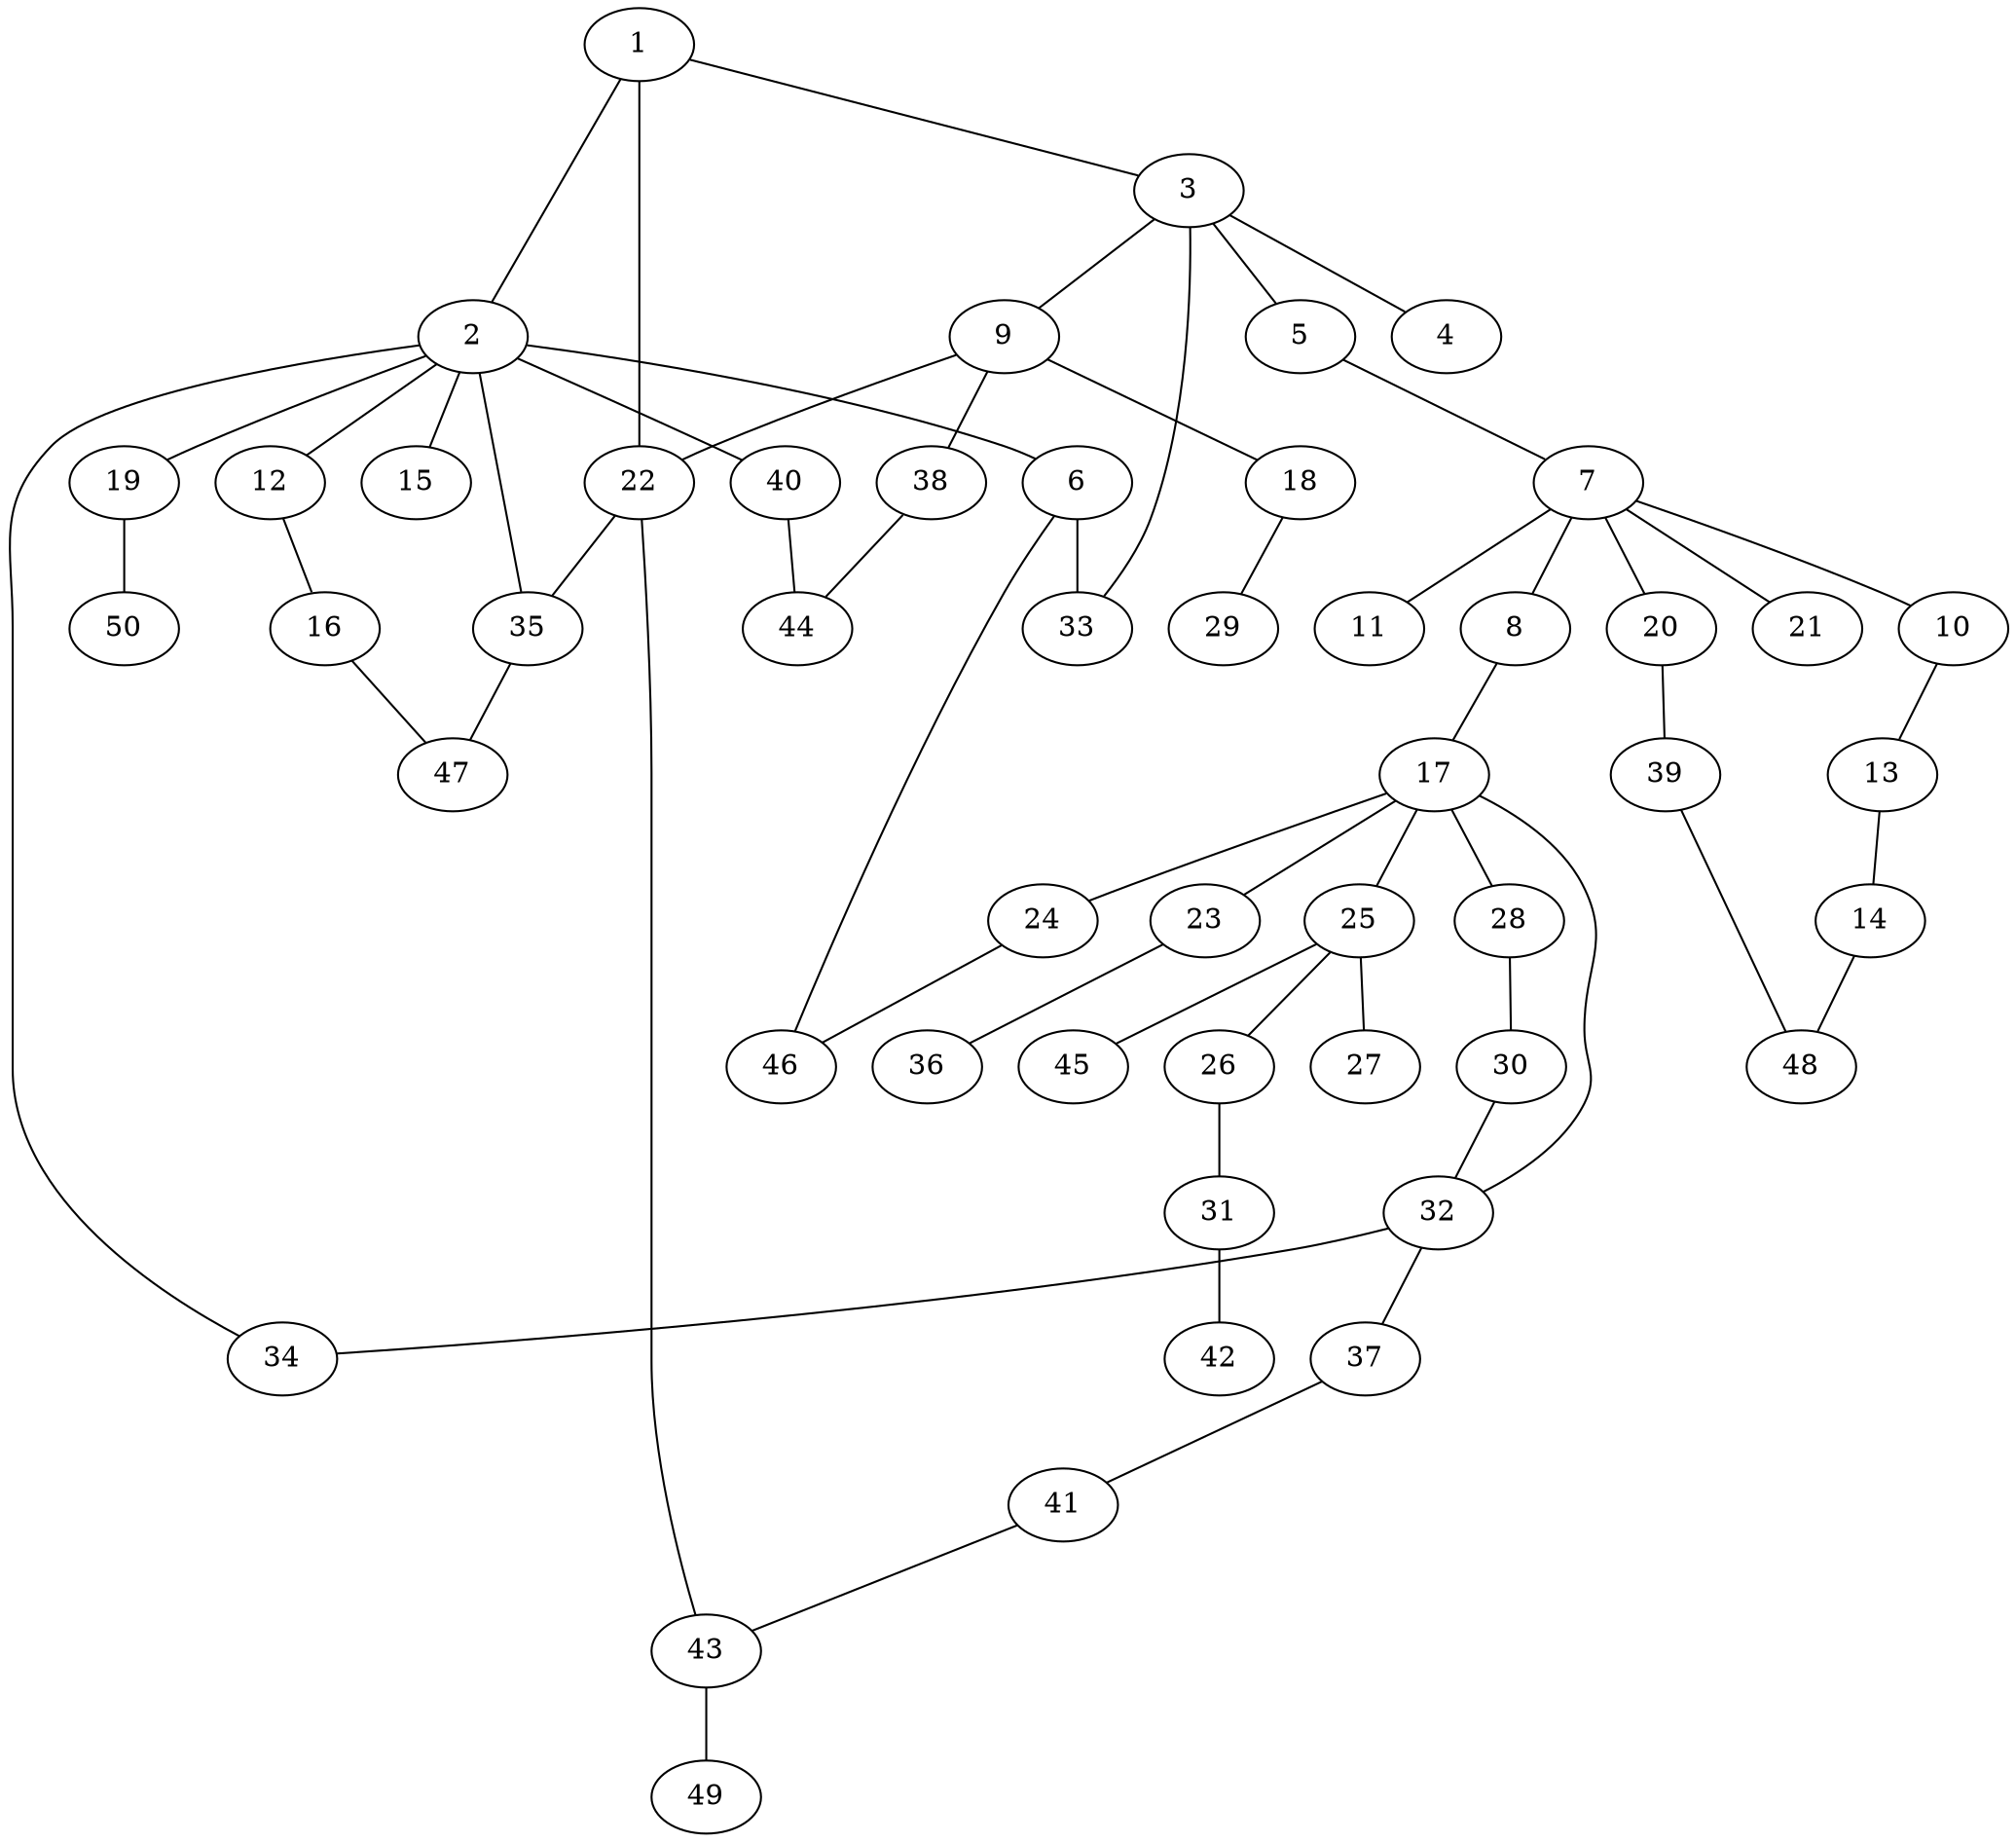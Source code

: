 graph graphname {1--2
1--3
1--22
2--6
2--12
2--15
2--19
2--34
2--35
2--40
3--4
3--5
3--9
3--33
5--7
6--33
6--46
7--8
7--10
7--11
7--20
7--21
8--17
9--18
9--22
9--38
10--13
12--16
13--14
14--48
16--47
17--23
17--24
17--25
17--28
17--32
18--29
19--50
20--39
22--35
22--43
23--36
24--46
25--26
25--27
25--45
26--31
28--30
30--32
31--42
32--34
32--37
35--47
37--41
38--44
39--48
40--44
41--43
43--49
}